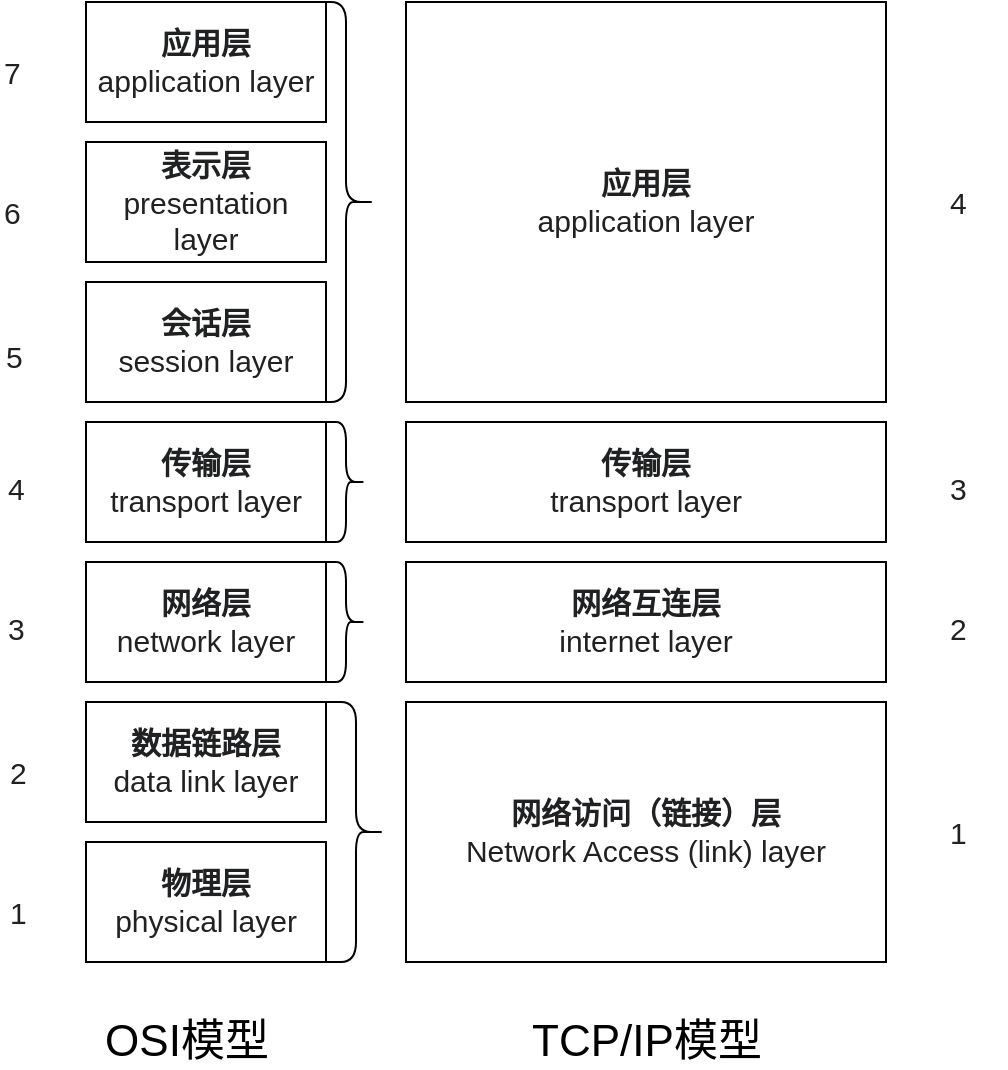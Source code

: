 <mxfile version="16.6.6" type="github">
  <diagram id="Vza0_8ngI1tJUhx6pn7t" name="第 1 页">
    <mxGraphModel dx="1422" dy="831" grid="1" gridSize="10" guides="1" tooltips="1" connect="1" arrows="1" fold="1" page="1" pageScale="1" pageWidth="827" pageHeight="1169" math="0" shadow="0">
      <root>
        <mxCell id="0" />
        <mxCell id="1" parent="0" />
        <mxCell id="p4enESWj1PMZfshRzk9U-1" value="&lt;b style=&quot;color: rgb(32 , 33 , 34) ; font-family: sans-serif ; font-size: 15.008px ; background-color: rgb(255 , 255 , 255)&quot;&gt;物理层&lt;/b&gt;&lt;br style=&quot;color: rgb(32 , 33 , 34) ; font-family: sans-serif ; font-size: 15.008px ; background-color: rgb(255 , 255 , 255)&quot;&gt;&lt;span style=&quot;color: rgb(32 , 33 , 34) ; font-family: sans-serif ; font-size: 15.008px ; background-color: rgb(255 , 255 , 255)&quot;&gt;physical layer&lt;/span&gt;" style="rounded=0;whiteSpace=wrap;html=1;" parent="1" vertex="1">
          <mxGeometry x="160" y="450" width="120" height="60" as="geometry" />
        </mxCell>
        <mxCell id="p4enESWj1PMZfshRzk9U-2" value="&lt;b style=&quot;color: rgb(32 , 33 , 34) ; font-family: sans-serif ; font-size: 15.008px ; background-color: rgb(255 , 255 , 255)&quot;&gt;数据链路层&lt;/b&gt;&lt;br style=&quot;color: rgb(32 , 33 , 34) ; font-family: sans-serif ; font-size: 15.008px ; background-color: rgb(255 , 255 , 255)&quot;&gt;&lt;span style=&quot;color: rgb(32 , 33 , 34) ; font-family: sans-serif ; font-size: 15.008px ; background-color: rgb(255 , 255 , 255)&quot;&gt;data link layer&lt;/span&gt;" style="rounded=0;whiteSpace=wrap;html=1;" parent="1" vertex="1">
          <mxGeometry x="160" y="380" width="120" height="60" as="geometry" />
        </mxCell>
        <mxCell id="p4enESWj1PMZfshRzk9U-3" value="&lt;b style=&quot;color: rgb(32 , 33 , 34) ; font-family: sans-serif ; font-size: 15.008px ; background-color: rgb(255 , 255 , 255)&quot;&gt;网络层&lt;/b&gt;&lt;br style=&quot;color: rgb(32 , 33 , 34) ; font-family: sans-serif ; font-size: 15.008px ; background-color: rgb(255 , 255 , 255)&quot;&gt;&lt;span style=&quot;color: rgb(32 , 33 , 34) ; font-family: sans-serif ; font-size: 15.008px ; background-color: rgb(255 , 255 , 255)&quot;&gt;network layer&lt;/span&gt;" style="rounded=0;whiteSpace=wrap;html=1;" parent="1" vertex="1">
          <mxGeometry x="160" y="310" width="120" height="60" as="geometry" />
        </mxCell>
        <mxCell id="p4enESWj1PMZfshRzk9U-4" value="&lt;b style=&quot;color: rgb(32 , 33 , 34) ; font-family: sans-serif ; font-size: 15.008px ; background-color: rgb(255 , 255 , 255)&quot;&gt;传输层&lt;/b&gt;&lt;br style=&quot;color: rgb(32 , 33 , 34) ; font-family: sans-serif ; font-size: 15.008px ; background-color: rgb(255 , 255 , 255)&quot;&gt;&lt;span style=&quot;color: rgb(32 , 33 , 34) ; font-family: sans-serif ; font-size: 15.008px ; background-color: rgb(255 , 255 , 255)&quot;&gt;transport layer&lt;/span&gt;" style="rounded=0;whiteSpace=wrap;html=1;" parent="1" vertex="1">
          <mxGeometry x="160" y="240" width="120" height="60" as="geometry" />
        </mxCell>
        <mxCell id="p4enESWj1PMZfshRzk9U-5" value="&lt;b style=&quot;color: rgb(32 , 33 , 34) ; font-family: sans-serif ; font-size: 15.008px ; background-color: rgb(255 , 255 , 255)&quot;&gt;会话层&lt;/b&gt;&lt;br style=&quot;color: rgb(32 , 33 , 34) ; font-family: sans-serif ; font-size: 15.008px ; background-color: rgb(255 , 255 , 255)&quot;&gt;&lt;span style=&quot;color: rgb(32 , 33 , 34) ; font-family: sans-serif ; font-size: 15.008px ; background-color: rgb(255 , 255 , 255)&quot;&gt;session layer&lt;/span&gt;" style="rounded=0;whiteSpace=wrap;html=1;" parent="1" vertex="1">
          <mxGeometry x="160" y="170" width="120" height="60" as="geometry" />
        </mxCell>
        <mxCell id="p4enESWj1PMZfshRzk9U-6" value="&lt;b style=&quot;color: rgb(32 , 33 , 34) ; font-family: sans-serif ; font-size: 15.008px ; background-color: rgb(255 , 255 , 255)&quot;&gt;表示层&lt;/b&gt;&lt;br style=&quot;color: rgb(32 , 33 , 34) ; font-family: sans-serif ; font-size: 15.008px ; background-color: rgb(255 , 255 , 255)&quot;&gt;&lt;span style=&quot;color: rgb(32 , 33 , 34) ; font-family: sans-serif ; font-size: 15.008px ; background-color: rgb(255 , 255 , 255)&quot;&gt;presentation layer&lt;/span&gt;" style="rounded=0;whiteSpace=wrap;html=1;" parent="1" vertex="1">
          <mxGeometry x="160" y="100" width="120" height="60" as="geometry" />
        </mxCell>
        <mxCell id="p4enESWj1PMZfshRzk9U-7" value="&lt;b style=&quot;color: rgb(32 , 33 , 34) ; font-family: sans-serif ; font-size: 15.008px ; background-color: rgb(255 , 255 , 255)&quot;&gt;应用层&lt;/b&gt;&lt;br style=&quot;color: rgb(32 , 33 , 34) ; font-family: sans-serif ; font-size: 15.008px ; background-color: rgb(255 , 255 , 255)&quot;&gt;&lt;span style=&quot;color: rgb(32 , 33 , 34) ; font-family: sans-serif ; font-size: 15.008px ; background-color: rgb(255 , 255 , 255)&quot;&gt;application layer&lt;/span&gt;" style="rounded=0;whiteSpace=wrap;html=1;" parent="1" vertex="1">
          <mxGeometry x="160" y="30" width="120" height="60" as="geometry" />
        </mxCell>
        <mxCell id="p4enESWj1PMZfshRzk9U-8" value="&lt;b style=&quot;color: rgb(32 , 33 , 34) ; font-family: sans-serif ; font-size: 15.008px&quot;&gt;网络访问（链接）层&lt;/b&gt;&lt;br style=&quot;color: rgb(32 , 33 , 34) ; font-family: sans-serif ; font-size: 15.008px&quot;&gt;&lt;span style=&quot;color: rgb(32 , 33 , 34) ; font-family: sans-serif ; font-size: 15.008px&quot;&gt;Network Access (link) layer&lt;/span&gt;" style="rounded=0;whiteSpace=wrap;html=1;fillColor=default;" parent="1" vertex="1">
          <mxGeometry x="320" y="380" width="240" height="130" as="geometry" />
        </mxCell>
        <mxCell id="p4enESWj1PMZfshRzk9U-9" value="&lt;b style=&quot;color: rgb(32 , 33 , 34) ; font-family: sans-serif ; font-size: 15.008px ; background-color: rgb(255 , 255 , 255)&quot;&gt;网络互连层&lt;/b&gt;&lt;br style=&quot;color: rgb(32 , 33 , 34) ; font-family: sans-serif ; font-size: 15.008px ; background-color: rgb(255 , 255 , 255)&quot;&gt;&lt;span style=&quot;color: rgb(32 , 33 , 34) ; font-family: sans-serif ; font-size: 15.008px ; background-color: rgb(255 , 255 , 255)&quot;&gt;internet layer&lt;/span&gt;" style="rounded=0;whiteSpace=wrap;html=1;" parent="1" vertex="1">
          <mxGeometry x="320" y="310" width="240" height="60" as="geometry" />
        </mxCell>
        <mxCell id="p4enESWj1PMZfshRzk9U-11" value="&lt;b style=&quot;color: rgb(32 , 33 , 34) ; font-family: sans-serif ; font-size: 15.008px ; background-color: rgb(255 , 255 , 255)&quot;&gt;传输层&lt;/b&gt;&lt;br style=&quot;color: rgb(32 , 33 , 34) ; font-family: sans-serif ; font-size: 15.008px ; background-color: rgb(255 , 255 , 255)&quot;&gt;&lt;span style=&quot;color: rgb(32 , 33 , 34) ; font-family: sans-serif ; font-size: 15.008px ; background-color: rgb(255 , 255 , 255)&quot;&gt;transport layer&lt;/span&gt;" style="rounded=0;whiteSpace=wrap;html=1;" parent="1" vertex="1">
          <mxGeometry x="320" y="240" width="240" height="60" as="geometry" />
        </mxCell>
        <mxCell id="p4enESWj1PMZfshRzk9U-12" value="&lt;b style=&quot;color: rgb(32 , 33 , 34) ; font-family: sans-serif ; font-size: 15.008px ; background-color: rgb(255 , 255 , 255)&quot;&gt;应用层&lt;/b&gt;&lt;br style=&quot;color: rgb(32 , 33 , 34) ; font-family: sans-serif ; font-size: 15.008px ; background-color: rgb(255 , 255 , 255)&quot;&gt;&lt;span style=&quot;color: rgb(32 , 33 , 34) ; font-family: sans-serif ; font-size: 15.008px ; background-color: rgb(255 , 255 , 255)&quot;&gt;application layer&lt;/span&gt;" style="rounded=0;whiteSpace=wrap;html=1;" parent="1" vertex="1">
          <mxGeometry x="320" y="30" width="240" height="200" as="geometry" />
        </mxCell>
        <mxCell id="p4enESWj1PMZfshRzk9U-15" value="" style="shape=curlyBracket;whiteSpace=wrap;html=1;rounded=1;flipH=1;" parent="1" vertex="1">
          <mxGeometry x="280" y="380" width="30" height="130" as="geometry" />
        </mxCell>
        <mxCell id="p4enESWj1PMZfshRzk9U-16" value="" style="shape=curlyBracket;whiteSpace=wrap;html=1;rounded=1;flipH=1;size=0.5;" parent="1" vertex="1">
          <mxGeometry x="280" y="310" width="20" height="60" as="geometry" />
        </mxCell>
        <mxCell id="p4enESWj1PMZfshRzk9U-17" value="" style="shape=curlyBracket;whiteSpace=wrap;html=1;rounded=1;flipH=1;size=0.5;" parent="1" vertex="1">
          <mxGeometry x="280" y="240" width="20" height="60" as="geometry" />
        </mxCell>
        <mxCell id="p4enESWj1PMZfshRzk9U-18" value="" style="shape=curlyBracket;whiteSpace=wrap;html=1;rounded=1;flipH=1;" parent="1" vertex="1">
          <mxGeometry x="275" y="30" width="30" height="200" as="geometry" />
        </mxCell>
        <mxCell id="p4enESWj1PMZfshRzk9U-19" value="&lt;span style=&quot;color: rgb(32, 33, 34); font-family: sans-serif; font-size: 15.008px; font-style: normal; font-weight: 400; letter-spacing: normal; text-indent: 0px; text-transform: none; word-spacing: 0px; background-color: rgb(255, 255, 255); display: inline; float: none;&quot;&gt;1&lt;/span&gt;" style="text;whiteSpace=wrap;html=1;" parent="1" vertex="1">
          <mxGeometry x="120" y="470" width="30" height="30" as="geometry" />
        </mxCell>
        <mxCell id="p4enESWj1PMZfshRzk9U-20" value="&lt;span style=&quot;color: rgb(32 , 33 , 34) ; font-family: sans-serif ; font-size: 15.008px ; font-style: normal ; font-weight: 400 ; letter-spacing: normal ; text-indent: 0px ; text-transform: none ; word-spacing: 0px ; background-color: rgb(255 , 255 , 255) ; display: inline ; float: none&quot;&gt;2&lt;/span&gt;" style="text;whiteSpace=wrap;html=1;" parent="1" vertex="1">
          <mxGeometry x="120" y="400" width="30" height="30" as="geometry" />
        </mxCell>
        <mxCell id="p4enESWj1PMZfshRzk9U-25" value="&lt;span style=&quot;color: rgb(32 , 33 , 34) ; font-family: sans-serif ; font-size: 15.008px ; font-style: normal ; font-weight: 400 ; letter-spacing: normal ; text-indent: 0px ; text-transform: none ; word-spacing: 0px ; background-color: rgb(255 , 255 , 255) ; display: inline ; float: none&quot;&gt;3&lt;/span&gt;" style="text;whiteSpace=wrap;html=1;" parent="1" vertex="1">
          <mxGeometry x="119" y="328" width="30" height="30" as="geometry" />
        </mxCell>
        <mxCell id="p4enESWj1PMZfshRzk9U-26" value="&lt;span style=&quot;color: rgb(32 , 33 , 34) ; font-family: sans-serif ; font-size: 15.008px ; font-style: normal ; font-weight: 400 ; letter-spacing: normal ; text-indent: 0px ; text-transform: none ; word-spacing: 0px ; background-color: rgb(255 , 255 , 255) ; display: inline ; float: none&quot;&gt;4&lt;/span&gt;" style="text;whiteSpace=wrap;html=1;" parent="1" vertex="1">
          <mxGeometry x="119" y="258" width="30" height="30" as="geometry" />
        </mxCell>
        <mxCell id="p4enESWj1PMZfshRzk9U-27" value="&lt;span style=&quot;color: rgb(32 , 33 , 34) ; font-family: sans-serif ; font-size: 15.008px ; font-style: normal ; font-weight: 400 ; letter-spacing: normal ; text-indent: 0px ; text-transform: none ; word-spacing: 0px ; background-color: rgb(255 , 255 , 255) ; display: inline ; float: none&quot;&gt;5&lt;/span&gt;" style="text;whiteSpace=wrap;html=1;" parent="1" vertex="1">
          <mxGeometry x="118" y="192" width="30" height="30" as="geometry" />
        </mxCell>
        <mxCell id="p4enESWj1PMZfshRzk9U-28" value="&lt;font color=&quot;#202122&quot; face=&quot;sans-serif&quot;&gt;&lt;span style=&quot;font-size: 15.008px ; background-color: rgb(255 , 255 , 255)&quot;&gt;6&lt;/span&gt;&lt;/font&gt;" style="text;whiteSpace=wrap;html=1;" parent="1" vertex="1">
          <mxGeometry x="117" y="120" width="30" height="30" as="geometry" />
        </mxCell>
        <mxCell id="p4enESWj1PMZfshRzk9U-29" value="&lt;span style=&quot;color: rgb(32 , 33 , 34) ; font-family: sans-serif ; font-size: 15.008px ; font-style: normal ; font-weight: 400 ; letter-spacing: normal ; text-indent: 0px ; text-transform: none ; word-spacing: 0px ; background-color: rgb(255 , 255 , 255) ; display: inline ; float: none&quot;&gt;7&lt;/span&gt;" style="text;whiteSpace=wrap;html=1;" parent="1" vertex="1">
          <mxGeometry x="117" y="50" width="30" height="30" as="geometry" />
        </mxCell>
        <mxCell id="p4enESWj1PMZfshRzk9U-30" value="&lt;span style=&quot;color: rgb(32, 33, 34); font-family: sans-serif; font-size: 15.008px; font-style: normal; font-weight: 400; letter-spacing: normal; text-indent: 0px; text-transform: none; word-spacing: 0px; background-color: rgb(255, 255, 255); display: inline; float: none;&quot;&gt;1&lt;/span&gt;" style="text;whiteSpace=wrap;html=1;" parent="1" vertex="1">
          <mxGeometry x="590" y="430" width="30" height="30" as="geometry" />
        </mxCell>
        <mxCell id="p4enESWj1PMZfshRzk9U-32" value="&lt;span style=&quot;color: rgb(32 , 33 , 34) ; font-family: sans-serif ; font-size: 15.008px ; font-style: normal ; font-weight: 400 ; letter-spacing: normal ; text-indent: 0px ; text-transform: none ; word-spacing: 0px ; background-color: rgb(255 , 255 , 255) ; display: inline ; float: none&quot;&gt;2&lt;/span&gt;" style="text;whiteSpace=wrap;html=1;" parent="1" vertex="1">
          <mxGeometry x="590" y="328" width="30" height="30" as="geometry" />
        </mxCell>
        <mxCell id="p4enESWj1PMZfshRzk9U-33" value="&lt;span style=&quot;color: rgb(32 , 33 , 34) ; font-family: sans-serif ; font-size: 15.008px ; font-style: normal ; font-weight: 400 ; letter-spacing: normal ; text-indent: 0px ; text-transform: none ; word-spacing: 0px ; background-color: rgb(255 , 255 , 255) ; display: inline ; float: none&quot;&gt;3&lt;/span&gt;" style="text;whiteSpace=wrap;html=1;" parent="1" vertex="1">
          <mxGeometry x="590" y="258" width="30" height="30" as="geometry" />
        </mxCell>
        <mxCell id="p4enESWj1PMZfshRzk9U-34" value="&lt;span style=&quot;color: rgb(32 , 33 , 34) ; font-family: sans-serif ; font-size: 15.008px ; font-style: normal ; font-weight: 400 ; letter-spacing: normal ; text-indent: 0px ; text-transform: none ; word-spacing: 0px ; background-color: rgb(255 , 255 , 255) ; display: inline ; float: none&quot;&gt;4&lt;/span&gt;" style="text;whiteSpace=wrap;html=1;" parent="1" vertex="1">
          <mxGeometry x="590" y="115" width="30" height="30" as="geometry" />
        </mxCell>
        <mxCell id="JXrFcWbpmZ4YgWOX3NWM-1" value="&lt;font style=&quot;font-size: 22px&quot;&gt;OSI模型&lt;/font&gt;" style="text;html=1;align=center;verticalAlign=middle;resizable=0;points=[];autosize=1;strokeColor=none;fillColor=none;" vertex="1" parent="1">
          <mxGeometry x="160" y="540" width="100" height="20" as="geometry" />
        </mxCell>
        <mxCell id="JXrFcWbpmZ4YgWOX3NWM-2" value="&lt;font style=&quot;font-size: 22px&quot;&gt;TCP/IP模型&lt;/font&gt;" style="text;html=1;align=center;verticalAlign=middle;resizable=0;points=[];autosize=1;strokeColor=none;fillColor=none;" vertex="1" parent="1">
          <mxGeometry x="375" y="540" width="130" height="20" as="geometry" />
        </mxCell>
      </root>
    </mxGraphModel>
  </diagram>
</mxfile>
